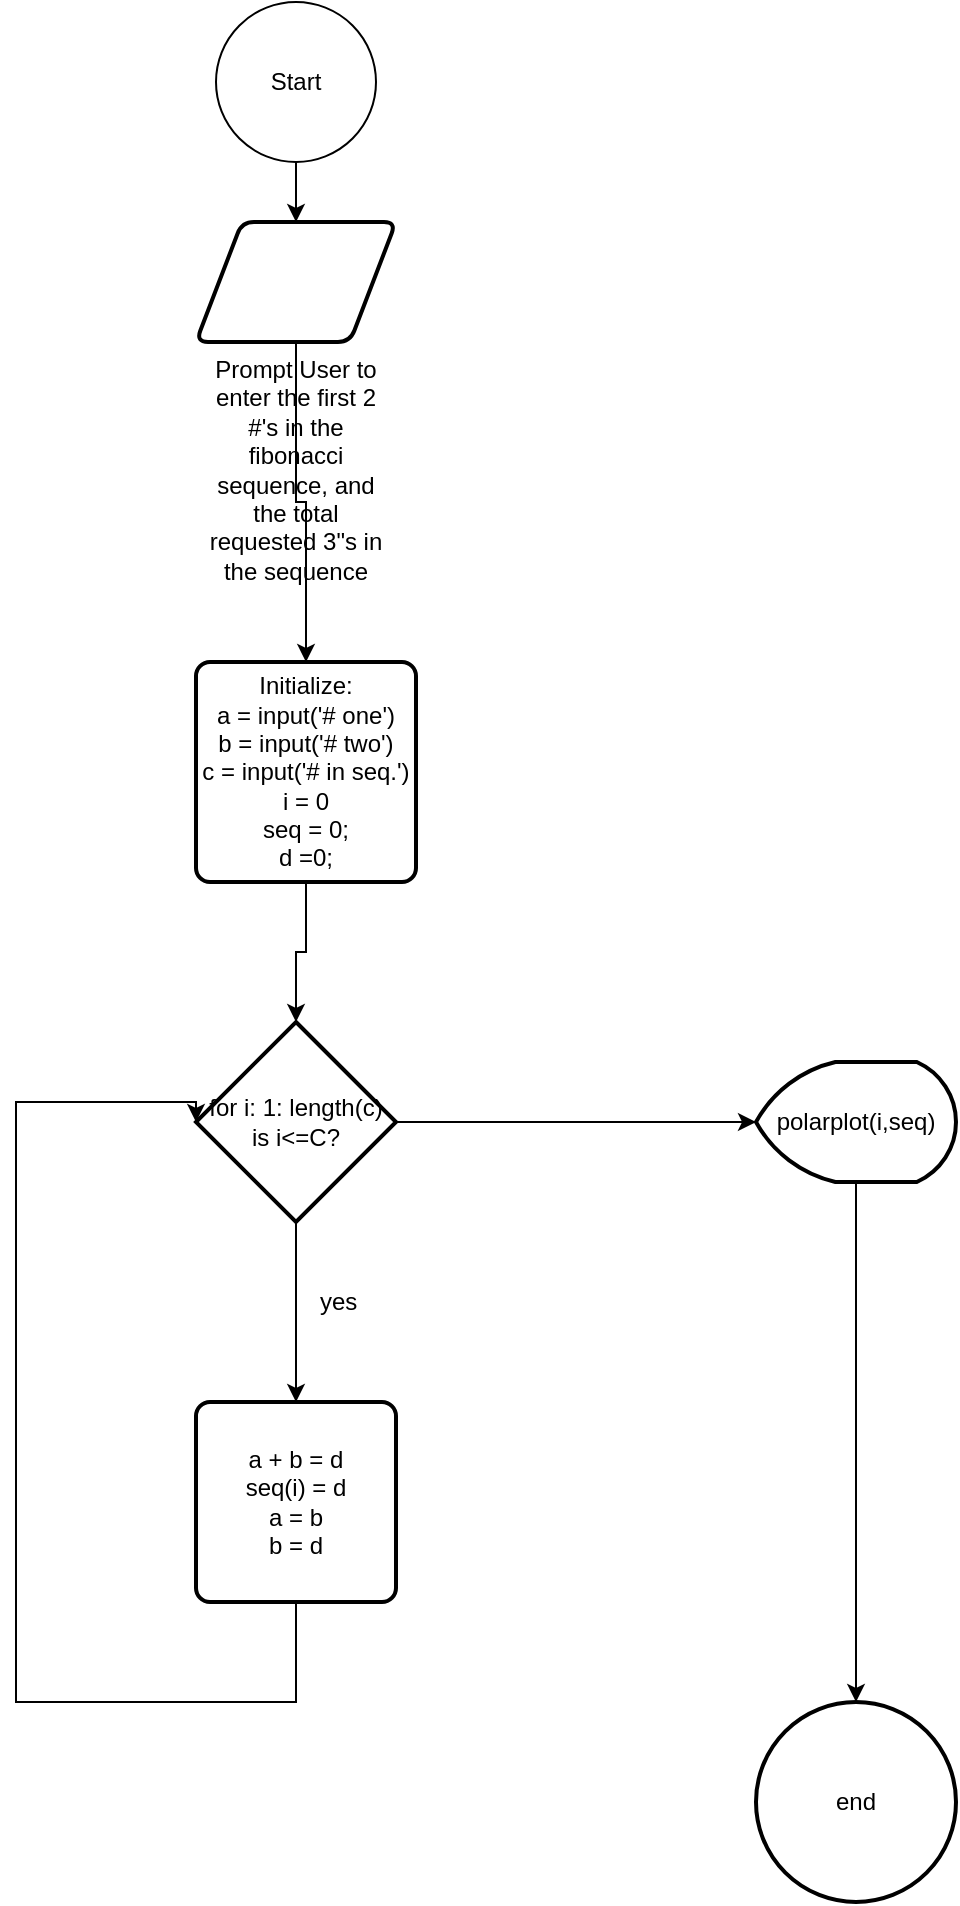<mxfile version="10.9.8" type="device"><diagram id="C2Af9vQTcOpLxv9x0Unz" name="Page-1"><mxGraphModel dx="1550" dy="831" grid="1" gridSize="10" guides="1" tooltips="1" connect="1" arrows="1" fold="1" page="1" pageScale="1" pageWidth="850" pageHeight="1100" math="0" shadow="0"><root><mxCell id="0"/><mxCell id="1" parent="0"/><mxCell id="7I_VouesB_z-4hd3BNSn-4" style="edgeStyle=orthogonalEdgeStyle;rounded=0;orthogonalLoop=1;jettySize=auto;html=1;entryX=0.5;entryY=0;entryDx=0;entryDy=0;" edge="1" parent="1" source="7I_VouesB_z-4hd3BNSn-1" target="7I_VouesB_z-4hd3BNSn-3"><mxGeometry relative="1" as="geometry"/></mxCell><mxCell id="7I_VouesB_z-4hd3BNSn-1" value="Start " style="ellipse;whiteSpace=wrap;html=1;aspect=fixed;" vertex="1" parent="1"><mxGeometry x="380" y="20" width="80" height="80" as="geometry"/></mxCell><mxCell id="7I_VouesB_z-4hd3BNSn-7" style="edgeStyle=orthogonalEdgeStyle;rounded=0;orthogonalLoop=1;jettySize=auto;html=1;entryX=0.5;entryY=0;entryDx=0;entryDy=0;entryPerimeter=0;" edge="1" parent="1" source="7I_VouesB_z-4hd3BNSn-2" target="7I_VouesB_z-4hd3BNSn-8"><mxGeometry relative="1" as="geometry"><mxPoint x="420" y="500" as="targetPoint"/></mxGeometry></mxCell><mxCell id="7I_VouesB_z-4hd3BNSn-2" value="&lt;div&gt;Initialize:&lt;/div&gt;&lt;div&gt;a = input('# one')&lt;br&gt;&lt;/div&gt;&lt;div&gt;b = input('# two')&lt;br&gt;&lt;/div&gt;&lt;div&gt;c = input('# in seq.')&lt;/div&gt;&lt;div&gt;i = 0&lt;/div&gt;&lt;div&gt;seq = 0;&lt;/div&gt;&lt;div&gt;d =0;&lt;br&gt;&lt;/div&gt;" style="rounded=1;whiteSpace=wrap;html=1;absoluteArcSize=1;arcSize=14;strokeWidth=2;" vertex="1" parent="1"><mxGeometry x="370" y="350" width="110" height="110" as="geometry"/></mxCell><mxCell id="7I_VouesB_z-4hd3BNSn-5" style="edgeStyle=orthogonalEdgeStyle;rounded=0;orthogonalLoop=1;jettySize=auto;html=1;entryX=0.5;entryY=0;entryDx=0;entryDy=0;" edge="1" parent="1" source="7I_VouesB_z-4hd3BNSn-3" target="7I_VouesB_z-4hd3BNSn-2"><mxGeometry relative="1" as="geometry"/></mxCell><mxCell id="7I_VouesB_z-4hd3BNSn-3" value="Prompt User to enter the first 2 #'s in the fibonacci sequence, and the total requested 3&quot;s in the sequence" style="verticalLabelPosition=bottom;verticalAlign=top;html=1;strokeWidth=2;shape=parallelogram;perimeter=parallelogramPerimeter;whiteSpace=wrap;rounded=1;arcSize=12;size=0.23;" vertex="1" parent="1"><mxGeometry x="370" y="130" width="100" height="60" as="geometry"/></mxCell><mxCell id="7I_VouesB_z-4hd3BNSn-10" style="edgeStyle=orthogonalEdgeStyle;rounded=0;orthogonalLoop=1;jettySize=auto;html=1;entryX=0.5;entryY=0;entryDx=0;entryDy=0;" edge="1" parent="1" source="7I_VouesB_z-4hd3BNSn-8" target="7I_VouesB_z-4hd3BNSn-9"><mxGeometry relative="1" as="geometry"/></mxCell><mxCell id="7I_VouesB_z-4hd3BNSn-21" style="edgeStyle=orthogonalEdgeStyle;rounded=0;orthogonalLoop=1;jettySize=auto;html=1;exitX=1;exitY=0.5;exitDx=0;exitDy=0;exitPerimeter=0;entryX=0;entryY=0.5;entryDx=0;entryDy=0;entryPerimeter=0;" edge="1" parent="1" source="7I_VouesB_z-4hd3BNSn-8" target="7I_VouesB_z-4hd3BNSn-15"><mxGeometry relative="1" as="geometry"/></mxCell><mxCell id="7I_VouesB_z-4hd3BNSn-8" value="&lt;div&gt;for i: 1: length(c)&lt;br&gt;&lt;/div&gt;&lt;div&gt;is i&amp;lt;=C?&lt;br&gt;&lt;/div&gt;" style="strokeWidth=2;html=1;shape=mxgraph.flowchart.decision;whiteSpace=wrap;" vertex="1" parent="1"><mxGeometry x="370" y="530" width="100" height="100" as="geometry"/></mxCell><mxCell id="7I_VouesB_z-4hd3BNSn-12" style="edgeStyle=orthogonalEdgeStyle;rounded=0;orthogonalLoop=1;jettySize=auto;html=1;entryX=0;entryY=0.5;entryDx=0;entryDy=0;entryPerimeter=0;" edge="1" parent="1" source="7I_VouesB_z-4hd3BNSn-9" target="7I_VouesB_z-4hd3BNSn-8"><mxGeometry relative="1" as="geometry"><mxPoint x="280" y="570" as="targetPoint"/><Array as="points"><mxPoint x="420" y="870"/><mxPoint x="280" y="870"/><mxPoint x="280" y="570"/><mxPoint x="370" y="570"/></Array></mxGeometry></mxCell><mxCell id="7I_VouesB_z-4hd3BNSn-9" value="&lt;div&gt;a + b = d&lt;br&gt;&lt;/div&gt;&lt;div&gt;seq(i) = d&lt;br&gt;&lt;/div&gt;&lt;div&gt;a = b&lt;/div&gt;&lt;div&gt;b = d&lt;br&gt;&lt;/div&gt;" style="rounded=1;whiteSpace=wrap;html=1;absoluteArcSize=1;arcSize=14;strokeWidth=2;" vertex="1" parent="1"><mxGeometry x="370" y="720" width="100" height="100" as="geometry"/></mxCell><mxCell id="7I_VouesB_z-4hd3BNSn-11" value="&lt;div&gt;yes&lt;/div&gt;&lt;div&gt;&lt;br&gt;&lt;/div&gt;" style="text;html=1;resizable=0;points=[];autosize=1;align=left;verticalAlign=top;spacingTop=-4;" vertex="1" parent="1"><mxGeometry x="430" y="660" width="30" height="30" as="geometry"/></mxCell><mxCell id="7I_VouesB_z-4hd3BNSn-22" style="edgeStyle=orthogonalEdgeStyle;rounded=0;orthogonalLoop=1;jettySize=auto;html=1;exitX=0.5;exitY=1;exitDx=0;exitDy=0;exitPerimeter=0;" edge="1" parent="1" source="7I_VouesB_z-4hd3BNSn-15" target="7I_VouesB_z-4hd3BNSn-23"><mxGeometry relative="1" as="geometry"><mxPoint x="700" y="920" as="targetPoint"/></mxGeometry></mxCell><mxCell id="7I_VouesB_z-4hd3BNSn-15" value="polarplot(i,seq)" style="strokeWidth=2;html=1;shape=mxgraph.flowchart.display;whiteSpace=wrap;" vertex="1" parent="1"><mxGeometry x="650" y="550" width="100" height="60" as="geometry"/></mxCell><mxCell id="7I_VouesB_z-4hd3BNSn-23" value="&lt;div&gt;end&lt;/div&gt;" style="strokeWidth=2;html=1;shape=mxgraph.flowchart.start_2;whiteSpace=wrap;" vertex="1" parent="1"><mxGeometry x="650" y="870" width="100" height="100" as="geometry"/></mxCell></root></mxGraphModel></diagram></mxfile>